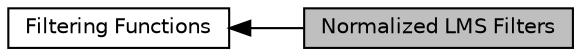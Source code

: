 digraph "Normalized LMS Filters"
{
  edge [fontname="Helvetica",fontsize="10",labelfontname="Helvetica",labelfontsize="10"];
  node [fontname="Helvetica",fontsize="10",shape=box];
  rankdir=LR;
  Node1 [label="Normalized LMS Filters",height=0.2,width=0.4,color="black", fillcolor="grey75", style="filled", fontcolor="black",tooltip=" "];
  Node2 [label="Filtering Functions",height=0.2,width=0.4,color="black", fillcolor="white", style="filled",URL="$group__group_filters.html",tooltip=" "];
  Node2->Node1 [shape=plaintext, dir="back", style="solid"];
}
